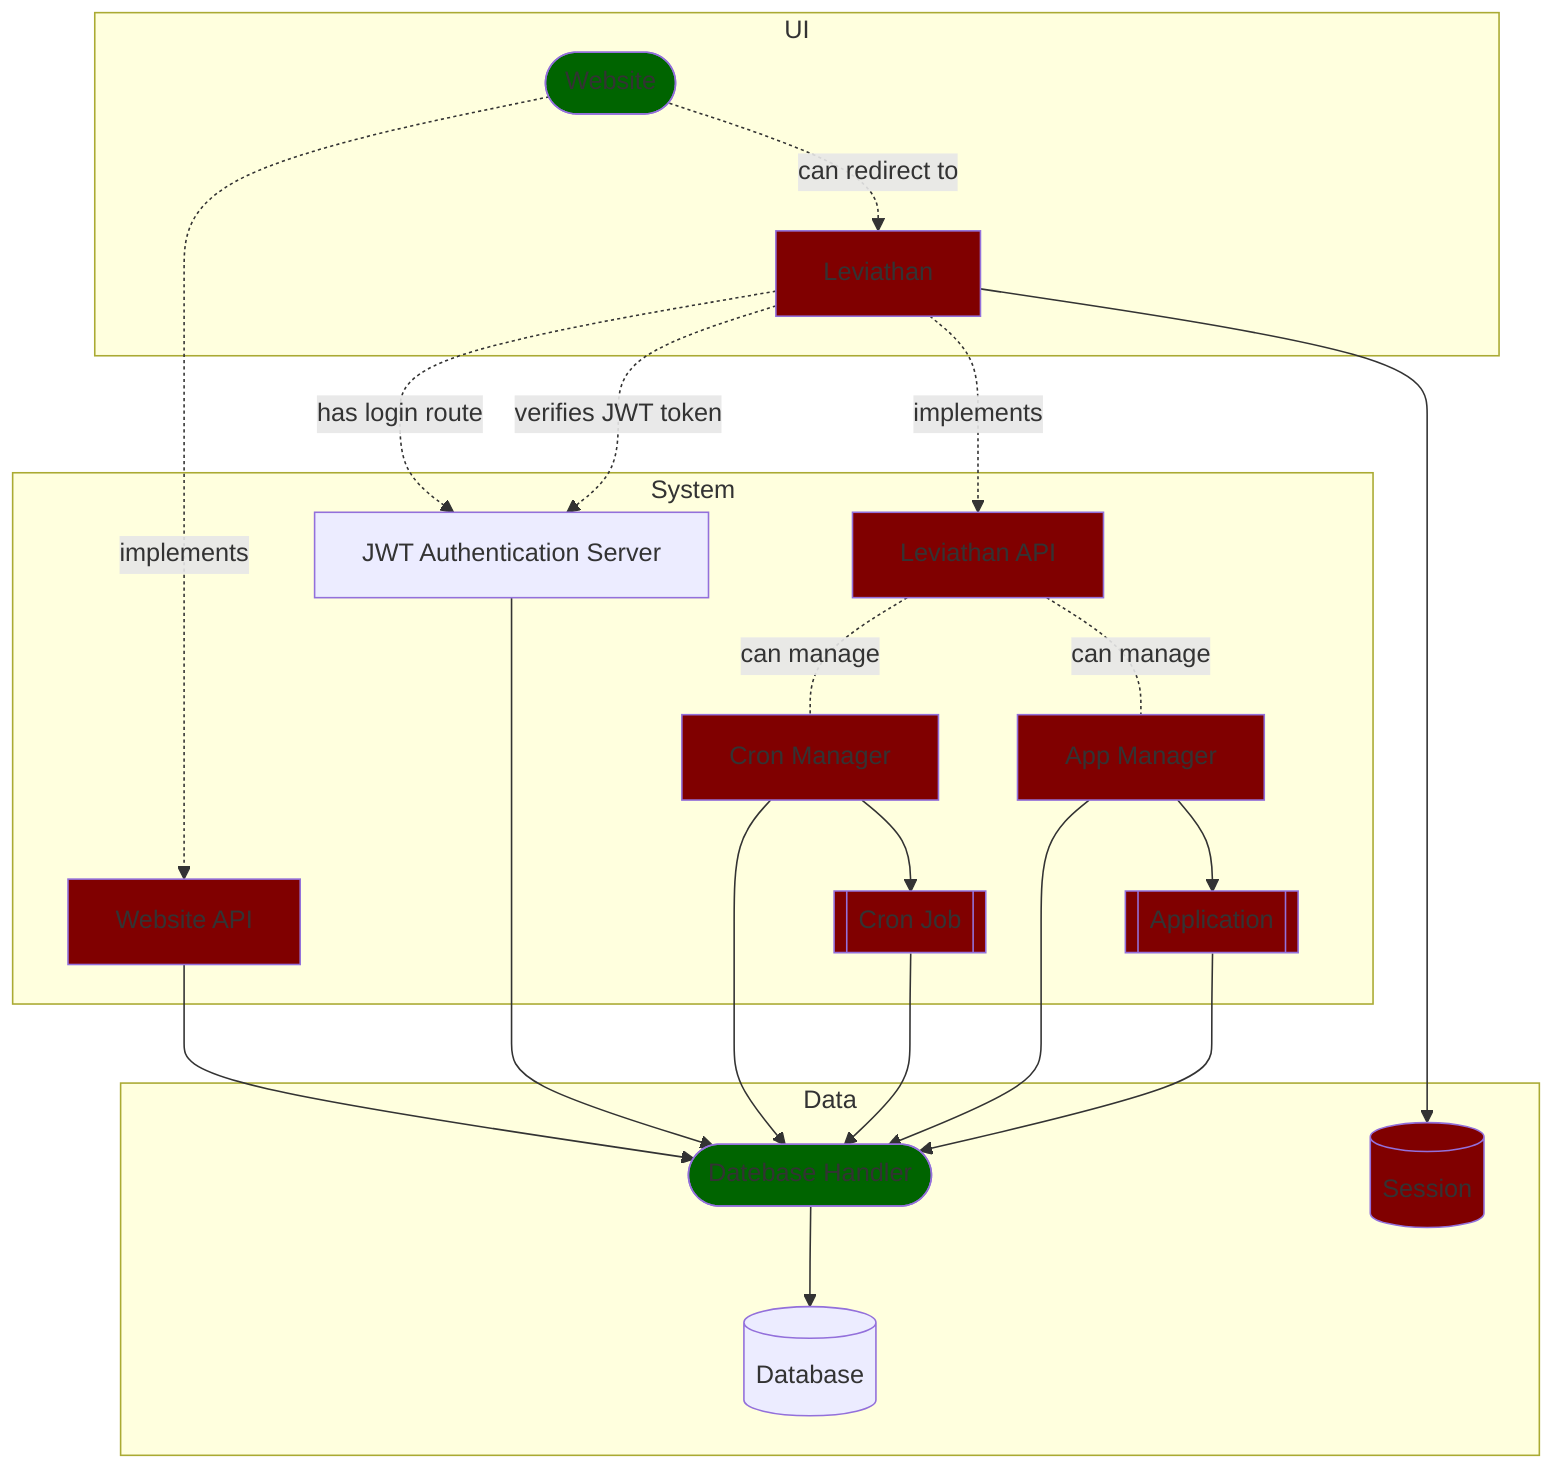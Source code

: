 graph TD
	classDef TODO fill:#800000;
	classDef IN_PROGRESS fill:#006400;

	subgraph data [Data]
	db[(Database)]
	session[(Session)]:::TODO
	dbh([Datebase Handler]):::IN_PROGRESS
	end

	subgraph ui [UI]
	web([Website]):::IN_PROGRESS
	leviathan[Leviathan]:::TODO
	end

	subgraph system [System]
	jwt[JWT Authentication Server]
	webapi[Website API]:::TODO
	levapi[Leviathan API]:::TODO
	cronmanager[Cron Manager]:::TODO
	cronjob[[Cron Job]]:::TODO
	appmanager[App Manager]:::TODO
	app[[Application]]:::TODO
	end

	web-.->|implements|webapi
	web-.->|can redirect to|leviathan
	leviathan-.->|has login route|jwt
	leviathan-.->|verifies JWT token|jwt
	leviathan-.->|implements|levapi
	jwt-->dbh
	webapi-->dbh
	levapi-.-|can manage|cronmanager
	levapi-.-|can manage|appmanager
	cronmanager-->dbh
	cronmanager-->cronjob
	cronjob-->dbh
	appmanager-->dbh
	appmanager-->app
	app-->dbh
	leviathan-->session
	dbh-->db
